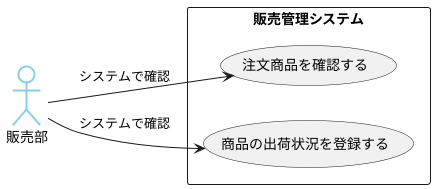 @startuml 演習5
    left to right direction
    actor 販売部 #FFFFFF;line:SkyBlue;line.bold;
    rectangle 販売管理システム{
        usecase 注文商品を確認する
        usecase 商品の出荷状況を登録する
    }
    販売部 --> 注文商品を確認する : システムで確認
    販売部 --> 商品の出荷状況を登録する : システムで確認
@enduml